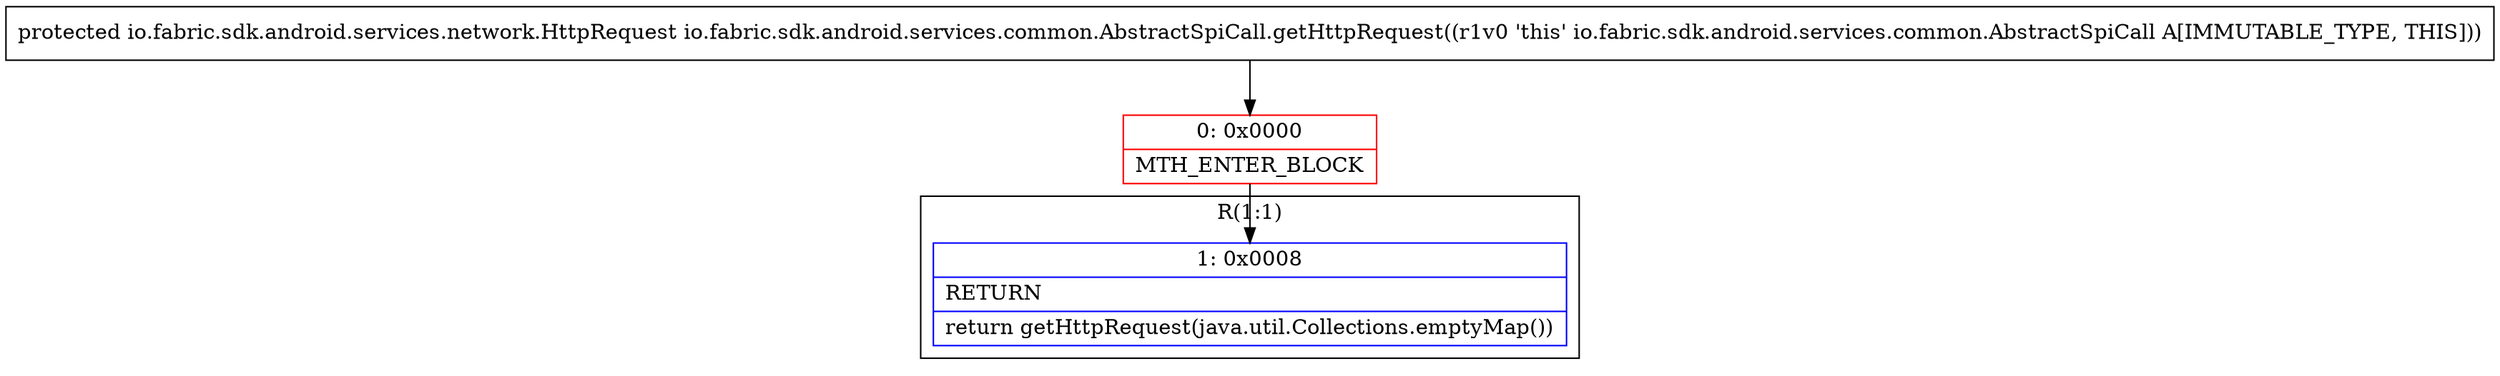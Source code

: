 digraph "CFG forio.fabric.sdk.android.services.common.AbstractSpiCall.getHttpRequest()Lio\/fabric\/sdk\/android\/services\/network\/HttpRequest;" {
subgraph cluster_Region_1722696715 {
label = "R(1:1)";
node [shape=record,color=blue];
Node_1 [shape=record,label="{1\:\ 0x0008|RETURN\l|return getHttpRequest(java.util.Collections.emptyMap())\l}"];
}
Node_0 [shape=record,color=red,label="{0\:\ 0x0000|MTH_ENTER_BLOCK\l}"];
MethodNode[shape=record,label="{protected io.fabric.sdk.android.services.network.HttpRequest io.fabric.sdk.android.services.common.AbstractSpiCall.getHttpRequest((r1v0 'this' io.fabric.sdk.android.services.common.AbstractSpiCall A[IMMUTABLE_TYPE, THIS])) }"];
MethodNode -> Node_0;
Node_0 -> Node_1;
}

